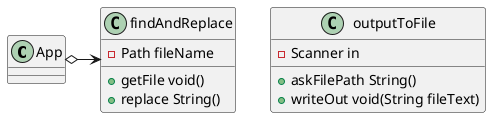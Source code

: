 @startuml
'https://plantuml.com/sequence-diagram

class App{
}

class findAndReplace{
    - Path fileName
    + getFile void()
    + replace String()
}

class outputToFile{
    - Scanner in
    + askFilePath String()
    + writeOut void(String fileText)
}


App o-> findAndReplace
@enduml